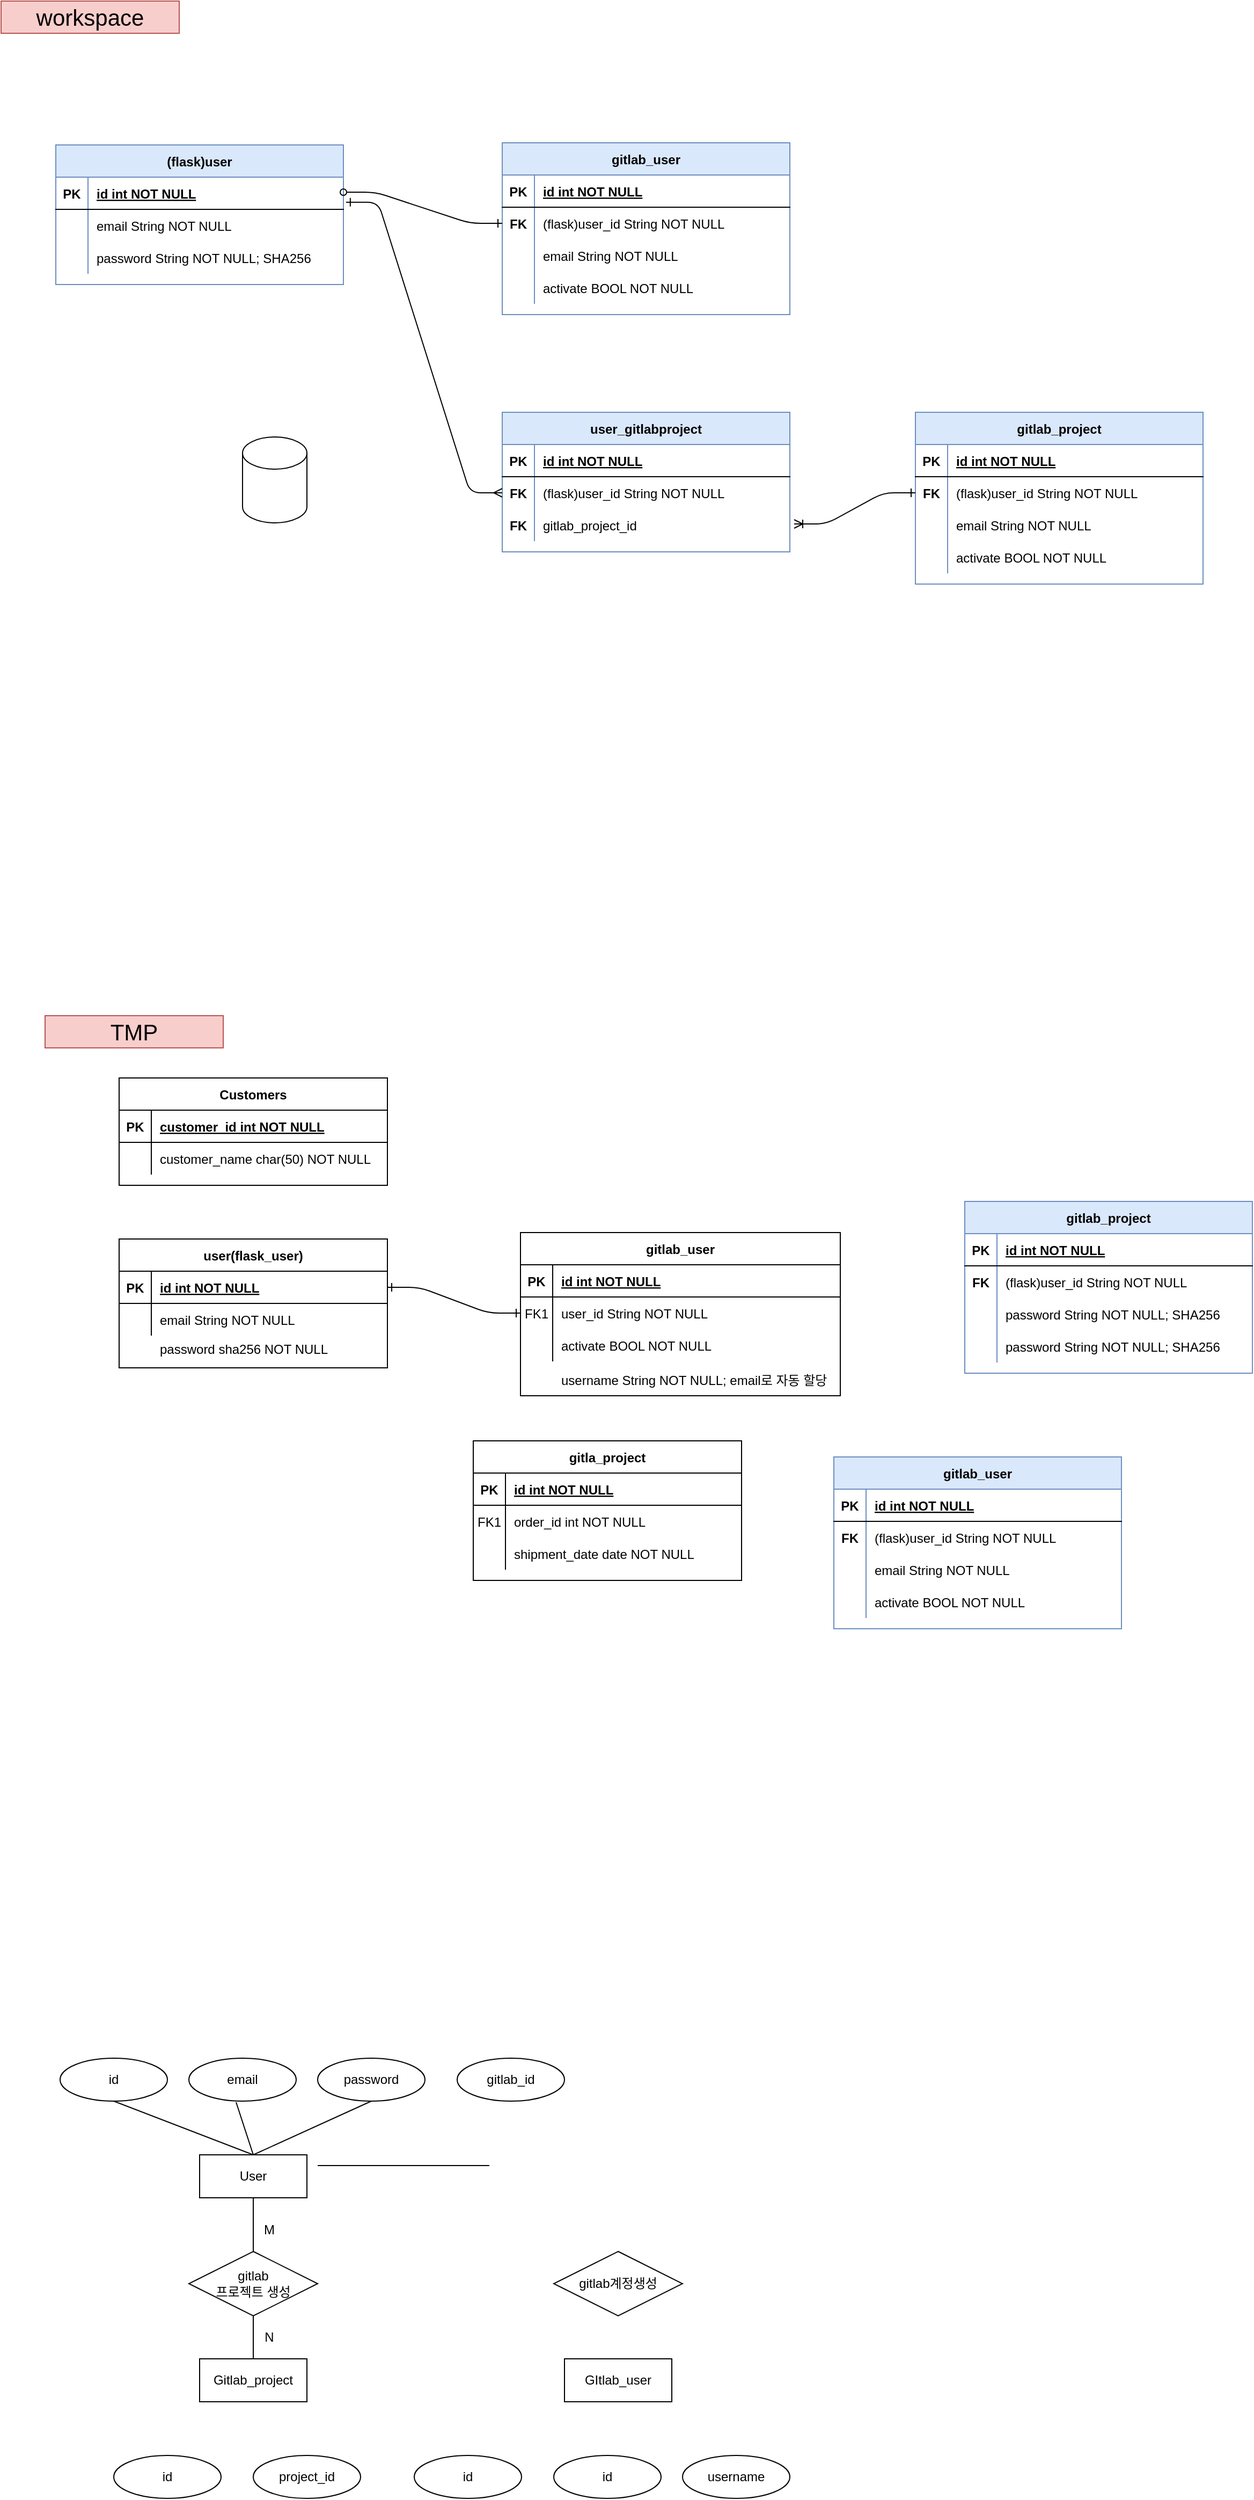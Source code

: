<mxfile version="14.6.13" type="device"><diagram id="R2lEEEUBdFMjLlhIrx00" name="Page-1"><mxGraphModel dx="1422" dy="1862" grid="0" gridSize="10" guides="1" tooltips="1" connect="1" arrows="1" fold="1" page="1" pageScale="1" pageWidth="850" pageHeight="1100" math="0" shadow="0" extFonts="Permanent Marker^https://fonts.googleapis.com/css?family=Permanent+Marker"><root><mxCell id="0"/><mxCell id="1" parent="0"/><mxCell id="C-vyLk0tnHw3VtMMgP7b-1" value="" style="edgeStyle=entityRelationEdgeStyle;endArrow=ERone;startArrow=ERone;endFill=0;startFill=0;" parent="1" source="C-vyLk0tnHw3VtMMgP7b-24" target="C-vyLk0tnHw3VtMMgP7b-6" edge="1"><mxGeometry width="100" height="100" relative="1" as="geometry"><mxPoint x="366" y="829" as="sourcePoint"/><mxPoint x="466" y="729" as="targetPoint"/></mxGeometry></mxCell><mxCell id="C-vyLk0tnHw3VtMMgP7b-2" value="gitlab_user" style="shape=table;startSize=30;container=1;collapsible=1;childLayout=tableLayout;fixedRows=1;rowLines=0;fontStyle=1;align=center;resizeLast=1;" parent="1" vertex="1"><mxGeometry x="520" y="223" width="298" height="152" as="geometry"/></mxCell><mxCell id="C-vyLk0tnHw3VtMMgP7b-3" value="" style="shape=partialRectangle;collapsible=0;dropTarget=0;pointerEvents=0;fillColor=none;points=[[0,0.5],[1,0.5]];portConstraint=eastwest;top=0;left=0;right=0;bottom=1;" parent="C-vyLk0tnHw3VtMMgP7b-2" vertex="1"><mxGeometry y="30" width="298" height="30" as="geometry"/></mxCell><mxCell id="C-vyLk0tnHw3VtMMgP7b-4" value="PK" style="shape=partialRectangle;overflow=hidden;connectable=0;fillColor=none;top=0;left=0;bottom=0;right=0;fontStyle=1;" parent="C-vyLk0tnHw3VtMMgP7b-3" vertex="1"><mxGeometry width="30" height="30" as="geometry"/></mxCell><mxCell id="C-vyLk0tnHw3VtMMgP7b-5" value="id int NOT NULL " style="shape=partialRectangle;overflow=hidden;connectable=0;fillColor=none;top=0;left=0;bottom=0;right=0;align=left;spacingLeft=6;fontStyle=5;" parent="C-vyLk0tnHw3VtMMgP7b-3" vertex="1"><mxGeometry x="30" width="268" height="30" as="geometry"/></mxCell><mxCell id="C-vyLk0tnHw3VtMMgP7b-6" value="" style="shape=partialRectangle;collapsible=0;dropTarget=0;pointerEvents=0;fillColor=none;points=[[0,0.5],[1,0.5]];portConstraint=eastwest;top=0;left=0;right=0;bottom=0;" parent="C-vyLk0tnHw3VtMMgP7b-2" vertex="1"><mxGeometry y="60" width="298" height="30" as="geometry"/></mxCell><mxCell id="C-vyLk0tnHw3VtMMgP7b-7" value="FK1" style="shape=partialRectangle;overflow=hidden;connectable=0;fillColor=none;top=0;left=0;bottom=0;right=0;" parent="C-vyLk0tnHw3VtMMgP7b-6" vertex="1"><mxGeometry width="30" height="30" as="geometry"/></mxCell><mxCell id="C-vyLk0tnHw3VtMMgP7b-8" value="user_id String NOT NULL" style="shape=partialRectangle;overflow=hidden;connectable=0;fillColor=none;top=0;left=0;bottom=0;right=0;align=left;spacingLeft=6;" parent="C-vyLk0tnHw3VtMMgP7b-6" vertex="1"><mxGeometry x="30" width="268" height="30" as="geometry"/></mxCell><mxCell id="C-vyLk0tnHw3VtMMgP7b-9" value="" style="shape=partialRectangle;collapsible=0;dropTarget=0;pointerEvents=0;fillColor=none;points=[[0,0.5],[1,0.5]];portConstraint=eastwest;top=0;left=0;right=0;bottom=0;" parent="C-vyLk0tnHw3VtMMgP7b-2" vertex="1"><mxGeometry y="90" width="298" height="30" as="geometry"/></mxCell><mxCell id="C-vyLk0tnHw3VtMMgP7b-10" value="" style="shape=partialRectangle;overflow=hidden;connectable=0;fillColor=none;top=0;left=0;bottom=0;right=0;" parent="C-vyLk0tnHw3VtMMgP7b-9" vertex="1"><mxGeometry width="30" height="30" as="geometry"/></mxCell><mxCell id="C-vyLk0tnHw3VtMMgP7b-11" value="activate BOOL NOT NULL" style="shape=partialRectangle;overflow=hidden;connectable=0;fillColor=none;top=0;left=0;bottom=0;right=0;align=left;spacingLeft=6;" parent="C-vyLk0tnHw3VtMMgP7b-9" vertex="1"><mxGeometry x="30" width="268" height="30" as="geometry"/></mxCell><mxCell id="C-vyLk0tnHw3VtMMgP7b-13" value="gitla_project" style="shape=table;startSize=30;container=1;collapsible=1;childLayout=tableLayout;fixedRows=1;rowLines=0;fontStyle=1;align=center;resizeLast=1;" parent="1" vertex="1"><mxGeometry x="476" y="417" width="250" height="130" as="geometry"/></mxCell><mxCell id="C-vyLk0tnHw3VtMMgP7b-14" value="" style="shape=partialRectangle;collapsible=0;dropTarget=0;pointerEvents=0;fillColor=none;points=[[0,0.5],[1,0.5]];portConstraint=eastwest;top=0;left=0;right=0;bottom=1;" parent="C-vyLk0tnHw3VtMMgP7b-13" vertex="1"><mxGeometry y="30" width="250" height="30" as="geometry"/></mxCell><mxCell id="C-vyLk0tnHw3VtMMgP7b-15" value="PK" style="shape=partialRectangle;overflow=hidden;connectable=0;fillColor=none;top=0;left=0;bottom=0;right=0;fontStyle=1;" parent="C-vyLk0tnHw3VtMMgP7b-14" vertex="1"><mxGeometry width="30" height="30" as="geometry"/></mxCell><mxCell id="C-vyLk0tnHw3VtMMgP7b-16" value="id int NOT NULL " style="shape=partialRectangle;overflow=hidden;connectable=0;fillColor=none;top=0;left=0;bottom=0;right=0;align=left;spacingLeft=6;fontStyle=5;" parent="C-vyLk0tnHw3VtMMgP7b-14" vertex="1"><mxGeometry x="30" width="220" height="30" as="geometry"/></mxCell><mxCell id="C-vyLk0tnHw3VtMMgP7b-17" value="" style="shape=partialRectangle;collapsible=0;dropTarget=0;pointerEvents=0;fillColor=none;points=[[0,0.5],[1,0.5]];portConstraint=eastwest;top=0;left=0;right=0;bottom=0;" parent="C-vyLk0tnHw3VtMMgP7b-13" vertex="1"><mxGeometry y="60" width="250" height="30" as="geometry"/></mxCell><mxCell id="C-vyLk0tnHw3VtMMgP7b-18" value="FK1" style="shape=partialRectangle;overflow=hidden;connectable=0;fillColor=none;top=0;left=0;bottom=0;right=0;" parent="C-vyLk0tnHw3VtMMgP7b-17" vertex="1"><mxGeometry width="30" height="30" as="geometry"/></mxCell><mxCell id="C-vyLk0tnHw3VtMMgP7b-19" value="order_id int NOT NULL" style="shape=partialRectangle;overflow=hidden;connectable=0;fillColor=none;top=0;left=0;bottom=0;right=0;align=left;spacingLeft=6;" parent="C-vyLk0tnHw3VtMMgP7b-17" vertex="1"><mxGeometry x="30" width="220" height="30" as="geometry"/></mxCell><mxCell id="C-vyLk0tnHw3VtMMgP7b-20" value="" style="shape=partialRectangle;collapsible=0;dropTarget=0;pointerEvents=0;fillColor=none;points=[[0,0.5],[1,0.5]];portConstraint=eastwest;top=0;left=0;right=0;bottom=0;" parent="C-vyLk0tnHw3VtMMgP7b-13" vertex="1"><mxGeometry y="90" width="250" height="30" as="geometry"/></mxCell><mxCell id="C-vyLk0tnHw3VtMMgP7b-21" value="" style="shape=partialRectangle;overflow=hidden;connectable=0;fillColor=none;top=0;left=0;bottom=0;right=0;" parent="C-vyLk0tnHw3VtMMgP7b-20" vertex="1"><mxGeometry width="30" height="30" as="geometry"/></mxCell><mxCell id="C-vyLk0tnHw3VtMMgP7b-22" value="shipment_date date NOT NULL" style="shape=partialRectangle;overflow=hidden;connectable=0;fillColor=none;top=0;left=0;bottom=0;right=0;align=left;spacingLeft=6;" parent="C-vyLk0tnHw3VtMMgP7b-20" vertex="1"><mxGeometry x="30" width="220" height="30" as="geometry"/></mxCell><object label="user(flask_user)" id="C-vyLk0tnHw3VtMMgP7b-23"><mxCell style="shape=table;startSize=30;container=1;collapsible=1;childLayout=tableLayout;fixedRows=1;rowLines=0;fontStyle=1;align=center;resizeLast=1;" parent="1" vertex="1"><mxGeometry x="146" y="229" width="250" height="120" as="geometry"/></mxCell></object><mxCell id="C-vyLk0tnHw3VtMMgP7b-24" value="" style="shape=partialRectangle;collapsible=0;dropTarget=0;pointerEvents=0;fillColor=none;points=[[0,0.5],[1,0.5]];portConstraint=eastwest;top=0;left=0;right=0;bottom=1;" parent="C-vyLk0tnHw3VtMMgP7b-23" vertex="1"><mxGeometry y="30" width="250" height="30" as="geometry"/></mxCell><mxCell id="C-vyLk0tnHw3VtMMgP7b-25" value="PK" style="shape=partialRectangle;overflow=hidden;connectable=0;fillColor=none;top=0;left=0;bottom=0;right=0;fontStyle=1;" parent="C-vyLk0tnHw3VtMMgP7b-24" vertex="1"><mxGeometry width="30" height="30" as="geometry"/></mxCell><mxCell id="C-vyLk0tnHw3VtMMgP7b-26" value="id int NOT NULL " style="shape=partialRectangle;overflow=hidden;connectable=0;fillColor=none;top=0;left=0;bottom=0;right=0;align=left;spacingLeft=6;fontStyle=5;" parent="C-vyLk0tnHw3VtMMgP7b-24" vertex="1"><mxGeometry x="30" width="220" height="30" as="geometry"/></mxCell><mxCell id="C-vyLk0tnHw3VtMMgP7b-27" value="" style="shape=partialRectangle;collapsible=0;dropTarget=0;pointerEvents=0;fillColor=none;points=[[0,0.5],[1,0.5]];portConstraint=eastwest;top=0;left=0;right=0;bottom=0;" parent="C-vyLk0tnHw3VtMMgP7b-23" vertex="1"><mxGeometry y="60" width="250" height="30" as="geometry"/></mxCell><mxCell id="C-vyLk0tnHw3VtMMgP7b-28" value="" style="shape=partialRectangle;overflow=hidden;connectable=0;fillColor=none;top=0;left=0;bottom=0;right=0;" parent="C-vyLk0tnHw3VtMMgP7b-27" vertex="1"><mxGeometry width="30" height="30" as="geometry"/></mxCell><object label="email String NOT NULL" sss="" df="" id="C-vyLk0tnHw3VtMMgP7b-29"><mxCell style="shape=partialRectangle;overflow=hidden;connectable=0;fillColor=none;top=0;left=0;bottom=0;right=0;align=left;spacingLeft=6;" parent="C-vyLk0tnHw3VtMMgP7b-27" vertex="1"><mxGeometry x="30" width="220" height="30" as="geometry"/></mxCell></object><mxCell id="BXOXtypo6g_zKJY4N_6_-1" value="gitlab&lt;br&gt;프로젝트 생성" style="shape=rhombus;perimeter=rhombusPerimeter;whiteSpace=wrap;html=1;align=center;" parent="1" vertex="1"><mxGeometry x="211" y="1172" width="120" height="60" as="geometry"/></mxCell><mxCell id="BXOXtypo6g_zKJY4N_6_-2" value="User" style="whiteSpace=wrap;html=1;align=center;" parent="1" vertex="1"><mxGeometry x="221" y="1082" width="100" height="40" as="geometry"/></mxCell><mxCell id="BXOXtypo6g_zKJY4N_6_-3" value="id" style="ellipse;whiteSpace=wrap;html=1;align=center;" parent="1" vertex="1"><mxGeometry x="91" y="992" width="100" height="40" as="geometry"/></mxCell><mxCell id="BXOXtypo6g_zKJY4N_6_-4" value="email" style="ellipse;whiteSpace=wrap;html=1;align=center;" parent="1" vertex="1"><mxGeometry x="211" y="992" width="100" height="40" as="geometry"/></mxCell><mxCell id="BXOXtypo6g_zKJY4N_6_-5" value="password" style="ellipse;whiteSpace=wrap;html=1;align=center;" parent="1" vertex="1"><mxGeometry x="331" y="992" width="100" height="40" as="geometry"/></mxCell><mxCell id="BXOXtypo6g_zKJY4N_6_-9" value="" style="endArrow=none;html=1;rounded=0;entryX=0.5;entryY=0;entryDx=0;entryDy=0;exitX=0.5;exitY=1;exitDx=0;exitDy=0;" parent="1" source="BXOXtypo6g_zKJY4N_6_-3" target="BXOXtypo6g_zKJY4N_6_-2" edge="1"><mxGeometry relative="1" as="geometry"><mxPoint x="71" y="1062" as="sourcePoint"/><mxPoint x="231" y="1062" as="targetPoint"/></mxGeometry></mxCell><mxCell id="BXOXtypo6g_zKJY4N_6_-10" value="" style="endArrow=none;html=1;rounded=0;exitX=0.44;exitY=1.025;exitDx=0;exitDy=0;exitPerimeter=0;entryX=0.5;entryY=0;entryDx=0;entryDy=0;" parent="1" source="BXOXtypo6g_zKJY4N_6_-4" target="BXOXtypo6g_zKJY4N_6_-2" edge="1"><mxGeometry relative="1" as="geometry"><mxPoint x="21" y="1162" as="sourcePoint"/><mxPoint x="181" y="1162" as="targetPoint"/></mxGeometry></mxCell><mxCell id="BXOXtypo6g_zKJY4N_6_-11" value="" style="endArrow=none;html=1;rounded=0;exitX=0.5;exitY=1;exitDx=0;exitDy=0;entryX=0.5;entryY=0;entryDx=0;entryDy=0;" parent="1" source="BXOXtypo6g_zKJY4N_6_-5" target="BXOXtypo6g_zKJY4N_6_-2" edge="1"><mxGeometry relative="1" as="geometry"><mxPoint x="371" y="1082" as="sourcePoint"/><mxPoint x="531" y="1082" as="targetPoint"/></mxGeometry></mxCell><mxCell id="BXOXtypo6g_zKJY4N_6_-12" value="Gitlab_project" style="whiteSpace=wrap;html=1;align=center;" parent="1" vertex="1"><mxGeometry x="221" y="1272" width="100" height="40" as="geometry"/></mxCell><mxCell id="BXOXtypo6g_zKJY4N_6_-13" value="gitlab계정생성" style="shape=rhombus;perimeter=rhombusPerimeter;whiteSpace=wrap;html=1;align=center;" parent="1" vertex="1"><mxGeometry x="551" y="1172" width="120" height="60" as="geometry"/></mxCell><mxCell id="BXOXtypo6g_zKJY4N_6_-14" value="id" style="ellipse;whiteSpace=wrap;html=1;align=center;" parent="1" vertex="1"><mxGeometry x="141" y="1362" width="100" height="40" as="geometry"/></mxCell><mxCell id="BXOXtypo6g_zKJY4N_6_-15" value="project_id" style="ellipse;whiteSpace=wrap;html=1;align=center;" parent="1" vertex="1"><mxGeometry x="271" y="1362" width="100" height="40" as="geometry"/></mxCell><mxCell id="BXOXtypo6g_zKJY4N_6_-17" value="" style="endArrow=none;html=1;rounded=0;exitX=0.5;exitY=1;exitDx=0;exitDy=0;entryX=0.5;entryY=0;entryDx=0;entryDy=0;" parent="1" source="BXOXtypo6g_zKJY4N_6_-2" target="BXOXtypo6g_zKJY4N_6_-1" edge="1"><mxGeometry relative="1" as="geometry"><mxPoint x="1" y="1242" as="sourcePoint"/><mxPoint x="161" y="1242" as="targetPoint"/></mxGeometry></mxCell><mxCell id="BXOXtypo6g_zKJY4N_6_-18" value="" style="endArrow=none;html=1;rounded=0;exitX=0.5;exitY=1;exitDx=0;exitDy=0;entryX=0.5;entryY=0;entryDx=0;entryDy=0;" parent="1" source="BXOXtypo6g_zKJY4N_6_-1" target="BXOXtypo6g_zKJY4N_6_-12" edge="1"><mxGeometry relative="1" as="geometry"><mxPoint x="-9" y="1282" as="sourcePoint"/><mxPoint x="151" y="1282" as="targetPoint"/></mxGeometry></mxCell><mxCell id="BXOXtypo6g_zKJY4N_6_-19" value="M" style="text;html=1;strokeColor=none;fillColor=none;align=center;verticalAlign=middle;whiteSpace=wrap;rounded=0;" parent="1" vertex="1"><mxGeometry x="266" y="1142" width="40" height="20" as="geometry"/></mxCell><mxCell id="BXOXtypo6g_zKJY4N_6_-21" value="N" style="text;html=1;strokeColor=none;fillColor=none;align=center;verticalAlign=middle;whiteSpace=wrap;rounded=0;" parent="1" vertex="1"><mxGeometry x="266" y="1242" width="40" height="20" as="geometry"/></mxCell><mxCell id="BXOXtypo6g_zKJY4N_6_-22" value="gitlab_id" style="ellipse;whiteSpace=wrap;html=1;align=center;" parent="1" vertex="1"><mxGeometry x="461" y="992" width="100" height="40" as="geometry"/></mxCell><mxCell id="BXOXtypo6g_zKJY4N_6_-23" value="GItlab_user" style="whiteSpace=wrap;html=1;align=center;" parent="1" vertex="1"><mxGeometry x="561" y="1272" width="100" height="40" as="geometry"/></mxCell><mxCell id="BXOXtypo6g_zKJY4N_6_-24" value="id" style="ellipse;whiteSpace=wrap;html=1;align=center;" parent="1" vertex="1"><mxGeometry x="421" y="1362" width="100" height="40" as="geometry"/></mxCell><mxCell id="BXOXtypo6g_zKJY4N_6_-25" value="id" style="ellipse;whiteSpace=wrap;html=1;align=center;" parent="1" vertex="1"><mxGeometry x="551" y="1362" width="100" height="40" as="geometry"/></mxCell><mxCell id="BXOXtypo6g_zKJY4N_6_-26" value="username" style="ellipse;whiteSpace=wrap;html=1;align=center;" parent="1" vertex="1"><mxGeometry x="671" y="1362" width="100" height="40" as="geometry"/></mxCell><mxCell id="xePOYDw-ApHGvrt-FQwB-1" value="" style="endArrow=none;html=1;rounded=0;" edge="1" parent="1"><mxGeometry relative="1" as="geometry"><mxPoint x="331" y="1092" as="sourcePoint"/><mxPoint x="491" y="1092" as="targetPoint"/></mxGeometry></mxCell><mxCell id="xePOYDw-ApHGvrt-FQwB-2" value="Customers" style="shape=table;startSize=30;container=1;collapsible=1;childLayout=tableLayout;fixedRows=1;rowLines=0;fontStyle=1;align=center;resizeLast=1;" vertex="1" parent="1"><mxGeometry x="146" y="79" width="250" height="100" as="geometry"/></mxCell><mxCell id="xePOYDw-ApHGvrt-FQwB-3" value="" style="shape=partialRectangle;collapsible=0;dropTarget=0;pointerEvents=0;fillColor=none;points=[[0,0.5],[1,0.5]];portConstraint=eastwest;top=0;left=0;right=0;bottom=1;" vertex="1" parent="xePOYDw-ApHGvrt-FQwB-2"><mxGeometry y="30" width="250" height="30" as="geometry"/></mxCell><mxCell id="xePOYDw-ApHGvrt-FQwB-4" value="PK" style="shape=partialRectangle;overflow=hidden;connectable=0;fillColor=none;top=0;left=0;bottom=0;right=0;fontStyle=1;" vertex="1" parent="xePOYDw-ApHGvrt-FQwB-3"><mxGeometry width="30" height="30" as="geometry"/></mxCell><mxCell id="xePOYDw-ApHGvrt-FQwB-5" value="customer_id int NOT NULL " style="shape=partialRectangle;overflow=hidden;connectable=0;fillColor=none;top=0;left=0;bottom=0;right=0;align=left;spacingLeft=6;fontStyle=5;" vertex="1" parent="xePOYDw-ApHGvrt-FQwB-3"><mxGeometry x="30" width="220" height="30" as="geometry"/></mxCell><mxCell id="xePOYDw-ApHGvrt-FQwB-6" value="" style="shape=partialRectangle;collapsible=0;dropTarget=0;pointerEvents=0;fillColor=none;points=[[0,0.5],[1,0.5]];portConstraint=eastwest;top=0;left=0;right=0;bottom=0;" vertex="1" parent="xePOYDw-ApHGvrt-FQwB-2"><mxGeometry y="60" width="250" height="30" as="geometry"/></mxCell><mxCell id="xePOYDw-ApHGvrt-FQwB-7" value="" style="shape=partialRectangle;overflow=hidden;connectable=0;fillColor=none;top=0;left=0;bottom=0;right=0;" vertex="1" parent="xePOYDw-ApHGvrt-FQwB-6"><mxGeometry width="30" height="30" as="geometry"/></mxCell><mxCell id="xePOYDw-ApHGvrt-FQwB-8" value="customer_name char(50) NOT NULL" style="shape=partialRectangle;overflow=hidden;connectable=0;fillColor=none;top=0;left=0;bottom=0;right=0;align=left;spacingLeft=6;" vertex="1" parent="xePOYDw-ApHGvrt-FQwB-6"><mxGeometry x="30" width="220" height="30" as="geometry"/></mxCell><object label="password sha256 NOT NULL" sss="" df="" id="xePOYDw-ApHGvrt-FQwB-42"><mxCell style="shape=partialRectangle;overflow=hidden;connectable=0;fillColor=none;top=0;left=0;bottom=0;right=0;align=left;spacingLeft=6;" vertex="1" parent="1"><mxGeometry x="176" y="316" width="220" height="30" as="geometry"/></mxCell></object><mxCell id="xePOYDw-ApHGvrt-FQwB-43" value="username String NOT NULL; email로 자동 할당" style="shape=partialRectangle;overflow=hidden;connectable=0;fillColor=none;top=0;left=0;bottom=0;right=0;align=left;spacingLeft=6;" vertex="1" parent="1"><mxGeometry x="550" y="345" width="268" height="30" as="geometry"/></mxCell><mxCell id="xePOYDw-ApHGvrt-FQwB-74" value="gitlab_user" style="shape=table;startSize=30;container=1;collapsible=1;childLayout=tableLayout;fixedRows=1;rowLines=0;fontStyle=1;align=center;resizeLast=1;fillColor=#dae8fc;strokeColor=#6c8ebf;" vertex="1" parent="1"><mxGeometry x="812" y="432" width="268" height="160" as="geometry"/></mxCell><mxCell id="xePOYDw-ApHGvrt-FQwB-75" value="" style="shape=partialRectangle;collapsible=0;dropTarget=0;pointerEvents=0;fillColor=none;top=0;left=0;bottom=1;right=0;points=[[0,0.5],[1,0.5]];portConstraint=eastwest;" vertex="1" parent="xePOYDw-ApHGvrt-FQwB-74"><mxGeometry y="30" width="268" height="30" as="geometry"/></mxCell><mxCell id="xePOYDw-ApHGvrt-FQwB-76" value="PK" style="shape=partialRectangle;connectable=0;fillColor=none;top=0;left=0;bottom=0;right=0;fontStyle=1;overflow=hidden;" vertex="1" parent="xePOYDw-ApHGvrt-FQwB-75"><mxGeometry width="30" height="30" as="geometry"/></mxCell><mxCell id="xePOYDw-ApHGvrt-FQwB-77" value="id int NOT NULL" style="shape=partialRectangle;connectable=0;fillColor=none;top=0;left=0;bottom=0;right=0;align=left;spacingLeft=6;fontStyle=5;overflow=hidden;" vertex="1" parent="xePOYDw-ApHGvrt-FQwB-75"><mxGeometry x="30" width="238" height="30" as="geometry"/></mxCell><mxCell id="xePOYDw-ApHGvrt-FQwB-78" value="" style="shape=partialRectangle;collapsible=0;dropTarget=0;pointerEvents=0;fillColor=none;top=0;left=0;bottom=0;right=0;points=[[0,0.5],[1,0.5]];portConstraint=eastwest;" vertex="1" parent="xePOYDw-ApHGvrt-FQwB-74"><mxGeometry y="60" width="268" height="30" as="geometry"/></mxCell><mxCell id="xePOYDw-ApHGvrt-FQwB-79" value="FK" style="shape=partialRectangle;connectable=0;fillColor=none;top=0;left=0;bottom=0;right=0;editable=1;overflow=hidden;fontStyle=1" vertex="1" parent="xePOYDw-ApHGvrt-FQwB-78"><mxGeometry width="30" height="30" as="geometry"/></mxCell><mxCell id="xePOYDw-ApHGvrt-FQwB-80" value="(flask)user_id String NOT NULL" style="shape=partialRectangle;connectable=0;fillColor=none;top=0;left=0;bottom=0;right=0;align=left;spacingLeft=6;overflow=hidden;" vertex="1" parent="xePOYDw-ApHGvrt-FQwB-78"><mxGeometry x="30" width="238" height="30" as="geometry"/></mxCell><mxCell id="xePOYDw-ApHGvrt-FQwB-81" value="" style="shape=partialRectangle;collapsible=0;dropTarget=0;pointerEvents=0;fillColor=none;top=0;left=0;bottom=0;right=0;points=[[0,0.5],[1,0.5]];portConstraint=eastwest;" vertex="1" parent="xePOYDw-ApHGvrt-FQwB-74"><mxGeometry y="90" width="268" height="30" as="geometry"/></mxCell><mxCell id="xePOYDw-ApHGvrt-FQwB-82" value="" style="shape=partialRectangle;connectable=0;fillColor=none;top=0;left=0;bottom=0;right=0;editable=1;overflow=hidden;" vertex="1" parent="xePOYDw-ApHGvrt-FQwB-81"><mxGeometry width="30" height="30" as="geometry"/></mxCell><mxCell id="xePOYDw-ApHGvrt-FQwB-83" value="email String NOT NULL " style="shape=partialRectangle;connectable=0;fillColor=none;top=0;left=0;bottom=0;right=0;align=left;spacingLeft=6;overflow=hidden;" vertex="1" parent="xePOYDw-ApHGvrt-FQwB-81"><mxGeometry x="30" width="238" height="30" as="geometry"/></mxCell><mxCell id="xePOYDw-ApHGvrt-FQwB-84" value="" style="shape=partialRectangle;collapsible=0;dropTarget=0;pointerEvents=0;fillColor=none;top=0;left=0;bottom=0;right=0;points=[[0,0.5],[1,0.5]];portConstraint=eastwest;" vertex="1" parent="xePOYDw-ApHGvrt-FQwB-74"><mxGeometry y="120" width="268" height="30" as="geometry"/></mxCell><mxCell id="xePOYDw-ApHGvrt-FQwB-85" value="" style="shape=partialRectangle;connectable=0;fillColor=none;top=0;left=0;bottom=0;right=0;editable=1;overflow=hidden;" vertex="1" parent="xePOYDw-ApHGvrt-FQwB-84"><mxGeometry width="30" height="30" as="geometry"/></mxCell><mxCell id="xePOYDw-ApHGvrt-FQwB-86" value="activate BOOL NOT NULL" style="shape=partialRectangle;connectable=0;fillColor=none;top=0;left=0;bottom=0;right=0;align=left;spacingLeft=6;overflow=hidden;" vertex="1" parent="xePOYDw-ApHGvrt-FQwB-84"><mxGeometry x="30" width="238" height="30" as="geometry"/></mxCell><mxCell id="xePOYDw-ApHGvrt-FQwB-108" value="TMP" style="text;html=1;strokeColor=#b85450;fillColor=#f8cecc;align=center;verticalAlign=middle;whiteSpace=wrap;rounded=0;fontSize=21;" vertex="1" parent="1"><mxGeometry x="77" y="21" width="166" height="30" as="geometry"/></mxCell><mxCell id="xePOYDw-ApHGvrt-FQwB-110" value="(flask)user" style="shape=table;startSize=30;container=1;collapsible=1;childLayout=tableLayout;fixedRows=1;rowLines=0;fontStyle=1;align=center;resizeLast=1;fillColor=#dae8fc;strokeColor=#6c8ebf;" vertex="1" parent="1"><mxGeometry x="87" y="-790" width="268" height="130" as="geometry"/></mxCell><mxCell id="xePOYDw-ApHGvrt-FQwB-111" value="" style="shape=partialRectangle;collapsible=0;dropTarget=0;pointerEvents=0;fillColor=none;top=0;left=0;bottom=1;right=0;points=[[0,0.5],[1,0.5]];portConstraint=eastwest;" vertex="1" parent="xePOYDw-ApHGvrt-FQwB-110"><mxGeometry y="30" width="268" height="30" as="geometry"/></mxCell><mxCell id="xePOYDw-ApHGvrt-FQwB-112" value="PK" style="shape=partialRectangle;connectable=0;fillColor=none;top=0;left=0;bottom=0;right=0;fontStyle=1;overflow=hidden;" vertex="1" parent="xePOYDw-ApHGvrt-FQwB-111"><mxGeometry width="30" height="30" as="geometry"/></mxCell><mxCell id="xePOYDw-ApHGvrt-FQwB-113" value="id int NOT NULL" style="shape=partialRectangle;connectable=0;fillColor=none;top=0;left=0;bottom=0;right=0;align=left;spacingLeft=6;fontStyle=5;overflow=hidden;" vertex="1" parent="xePOYDw-ApHGvrt-FQwB-111"><mxGeometry x="30" width="238" height="30" as="geometry"/></mxCell><mxCell id="xePOYDw-ApHGvrt-FQwB-114" value="" style="shape=partialRectangle;collapsible=0;dropTarget=0;pointerEvents=0;fillColor=none;top=0;left=0;bottom=0;right=0;points=[[0,0.5],[1,0.5]];portConstraint=eastwest;" vertex="1" parent="xePOYDw-ApHGvrt-FQwB-110"><mxGeometry y="60" width="268" height="30" as="geometry"/></mxCell><mxCell id="xePOYDw-ApHGvrt-FQwB-115" value="" style="shape=partialRectangle;connectable=0;fillColor=none;top=0;left=0;bottom=0;right=0;editable=1;overflow=hidden;" vertex="1" parent="xePOYDw-ApHGvrt-FQwB-114"><mxGeometry width="30" height="30" as="geometry"/></mxCell><mxCell id="xePOYDw-ApHGvrt-FQwB-116" value="email String NOT NULL" style="shape=partialRectangle;connectable=0;fillColor=none;top=0;left=0;bottom=0;right=0;align=left;spacingLeft=6;overflow=hidden;" vertex="1" parent="xePOYDw-ApHGvrt-FQwB-114"><mxGeometry x="30" width="238" height="30" as="geometry"/></mxCell><mxCell id="xePOYDw-ApHGvrt-FQwB-117" value="" style="shape=partialRectangle;collapsible=0;dropTarget=0;pointerEvents=0;fillColor=none;top=0;left=0;bottom=0;right=0;points=[[0,0.5],[1,0.5]];portConstraint=eastwest;" vertex="1" parent="xePOYDw-ApHGvrt-FQwB-110"><mxGeometry y="90" width="268" height="30" as="geometry"/></mxCell><mxCell id="xePOYDw-ApHGvrt-FQwB-118" value="" style="shape=partialRectangle;connectable=0;fillColor=none;top=0;left=0;bottom=0;right=0;editable=1;overflow=hidden;" vertex="1" parent="xePOYDw-ApHGvrt-FQwB-117"><mxGeometry width="30" height="30" as="geometry"/></mxCell><mxCell id="xePOYDw-ApHGvrt-FQwB-119" value="password String NOT NULL; SHA256" style="shape=partialRectangle;connectable=0;fillColor=none;top=0;left=0;bottom=0;right=0;align=left;spacingLeft=6;overflow=hidden;" vertex="1" parent="xePOYDw-ApHGvrt-FQwB-117"><mxGeometry x="30" width="238" height="30" as="geometry"/></mxCell><mxCell id="xePOYDw-ApHGvrt-FQwB-120" value="gitlab_project" style="shape=table;startSize=30;container=1;collapsible=1;childLayout=tableLayout;fixedRows=1;rowLines=0;fontStyle=1;align=center;resizeLast=1;fillColor=#dae8fc;strokeColor=#6c8ebf;" vertex="1" parent="1"><mxGeometry x="934" y="194" width="268" height="160" as="geometry"/></mxCell><mxCell id="xePOYDw-ApHGvrt-FQwB-121" value="" style="shape=partialRectangle;collapsible=0;dropTarget=0;pointerEvents=0;fillColor=none;top=0;left=0;bottom=1;right=0;points=[[0,0.5],[1,0.5]];portConstraint=eastwest;" vertex="1" parent="xePOYDw-ApHGvrt-FQwB-120"><mxGeometry y="30" width="268" height="30" as="geometry"/></mxCell><mxCell id="xePOYDw-ApHGvrt-FQwB-122" value="PK" style="shape=partialRectangle;connectable=0;fillColor=none;top=0;left=0;bottom=0;right=0;fontStyle=1;overflow=hidden;" vertex="1" parent="xePOYDw-ApHGvrt-FQwB-121"><mxGeometry width="30" height="30" as="geometry"/></mxCell><mxCell id="xePOYDw-ApHGvrt-FQwB-123" value="id int NOT NULL" style="shape=partialRectangle;connectable=0;fillColor=none;top=0;left=0;bottom=0;right=0;align=left;spacingLeft=6;fontStyle=5;overflow=hidden;" vertex="1" parent="xePOYDw-ApHGvrt-FQwB-121"><mxGeometry x="30" width="238" height="30" as="geometry"/></mxCell><mxCell id="xePOYDw-ApHGvrt-FQwB-124" value="" style="shape=partialRectangle;collapsible=0;dropTarget=0;pointerEvents=0;fillColor=none;top=0;left=0;bottom=0;right=0;points=[[0,0.5],[1,0.5]];portConstraint=eastwest;" vertex="1" parent="xePOYDw-ApHGvrt-FQwB-120"><mxGeometry y="60" width="268" height="30" as="geometry"/></mxCell><mxCell id="xePOYDw-ApHGvrt-FQwB-125" value="FK" style="shape=partialRectangle;connectable=0;fillColor=none;top=0;left=0;bottom=0;right=0;editable=1;overflow=hidden;fontStyle=1" vertex="1" parent="xePOYDw-ApHGvrt-FQwB-124"><mxGeometry width="30" height="30" as="geometry"/></mxCell><mxCell id="xePOYDw-ApHGvrt-FQwB-126" value="(flask)user_id String NOT NULL" style="shape=partialRectangle;connectable=0;fillColor=none;top=0;left=0;bottom=0;right=0;align=left;spacingLeft=6;overflow=hidden;" vertex="1" parent="xePOYDw-ApHGvrt-FQwB-124"><mxGeometry x="30" width="238" height="30" as="geometry"/></mxCell><mxCell id="xePOYDw-ApHGvrt-FQwB-127" value="" style="shape=partialRectangle;collapsible=0;dropTarget=0;pointerEvents=0;fillColor=none;top=0;left=0;bottom=0;right=0;points=[[0,0.5],[1,0.5]];portConstraint=eastwest;" vertex="1" parent="xePOYDw-ApHGvrt-FQwB-120"><mxGeometry y="90" width="268" height="30" as="geometry"/></mxCell><mxCell id="xePOYDw-ApHGvrt-FQwB-128" value="" style="shape=partialRectangle;connectable=0;fillColor=none;top=0;left=0;bottom=0;right=0;editable=1;overflow=hidden;" vertex="1" parent="xePOYDw-ApHGvrt-FQwB-127"><mxGeometry width="30" height="30" as="geometry"/></mxCell><mxCell id="xePOYDw-ApHGvrt-FQwB-129" value="password String NOT NULL; SHA256" style="shape=partialRectangle;connectable=0;fillColor=none;top=0;left=0;bottom=0;right=0;align=left;spacingLeft=6;overflow=hidden;" vertex="1" parent="xePOYDw-ApHGvrt-FQwB-127"><mxGeometry x="30" width="238" height="30" as="geometry"/></mxCell><mxCell id="xePOYDw-ApHGvrt-FQwB-130" value="" style="shape=partialRectangle;collapsible=0;dropTarget=0;pointerEvents=0;fillColor=none;top=0;left=0;bottom=0;right=0;points=[[0,0.5],[1,0.5]];portConstraint=eastwest;" vertex="1" parent="xePOYDw-ApHGvrt-FQwB-120"><mxGeometry y="120" width="268" height="30" as="geometry"/></mxCell><mxCell id="xePOYDw-ApHGvrt-FQwB-131" value="" style="shape=partialRectangle;connectable=0;fillColor=none;top=0;left=0;bottom=0;right=0;editable=1;overflow=hidden;" vertex="1" parent="xePOYDw-ApHGvrt-FQwB-130"><mxGeometry width="30" height="30" as="geometry"/></mxCell><mxCell id="xePOYDw-ApHGvrt-FQwB-132" value="password String NOT NULL; SHA256" style="shape=partialRectangle;connectable=0;fillColor=none;top=0;left=0;bottom=0;right=0;align=left;spacingLeft=6;overflow=hidden;" vertex="1" parent="xePOYDw-ApHGvrt-FQwB-130"><mxGeometry x="30" width="238" height="30" as="geometry"/></mxCell><mxCell id="xePOYDw-ApHGvrt-FQwB-135" value="workspace" style="text;html=1;strokeColor=#b85450;fillColor=#f8cecc;align=center;verticalAlign=middle;whiteSpace=wrap;rounded=0;fontSize=21;" vertex="1" parent="1"><mxGeometry x="36" y="-924" width="166" height="30" as="geometry"/></mxCell><mxCell id="xePOYDw-ApHGvrt-FQwB-136" value="gitlab_user" style="shape=table;startSize=30;container=1;collapsible=1;childLayout=tableLayout;fixedRows=1;rowLines=0;fontStyle=1;align=center;resizeLast=1;fillColor=#dae8fc;strokeColor=#6c8ebf;" vertex="1" parent="1"><mxGeometry x="503" y="-792" width="268" height="160" as="geometry"/></mxCell><mxCell id="xePOYDw-ApHGvrt-FQwB-137" value="" style="shape=partialRectangle;collapsible=0;dropTarget=0;pointerEvents=0;fillColor=none;top=0;left=0;bottom=1;right=0;points=[[0,0.5],[1,0.5]];portConstraint=eastwest;" vertex="1" parent="xePOYDw-ApHGvrt-FQwB-136"><mxGeometry y="30" width="268" height="30" as="geometry"/></mxCell><mxCell id="xePOYDw-ApHGvrt-FQwB-138" value="PK" style="shape=partialRectangle;connectable=0;fillColor=none;top=0;left=0;bottom=0;right=0;fontStyle=1;overflow=hidden;" vertex="1" parent="xePOYDw-ApHGvrt-FQwB-137"><mxGeometry width="30" height="30" as="geometry"/></mxCell><mxCell id="xePOYDw-ApHGvrt-FQwB-139" value="id int NOT NULL" style="shape=partialRectangle;connectable=0;fillColor=none;top=0;left=0;bottom=0;right=0;align=left;spacingLeft=6;fontStyle=5;overflow=hidden;" vertex="1" parent="xePOYDw-ApHGvrt-FQwB-137"><mxGeometry x="30" width="238" height="30" as="geometry"/></mxCell><mxCell id="xePOYDw-ApHGvrt-FQwB-140" value="" style="shape=partialRectangle;collapsible=0;dropTarget=0;pointerEvents=0;fillColor=none;top=0;left=0;bottom=0;right=0;points=[[0,0.5],[1,0.5]];portConstraint=eastwest;" vertex="1" parent="xePOYDw-ApHGvrt-FQwB-136"><mxGeometry y="60" width="268" height="30" as="geometry"/></mxCell><mxCell id="xePOYDw-ApHGvrt-FQwB-141" value="FK" style="shape=partialRectangle;connectable=0;fillColor=none;top=0;left=0;bottom=0;right=0;editable=1;overflow=hidden;fontStyle=1" vertex="1" parent="xePOYDw-ApHGvrt-FQwB-140"><mxGeometry width="30" height="30" as="geometry"/></mxCell><mxCell id="xePOYDw-ApHGvrt-FQwB-142" value="(flask)user_id String NOT NULL" style="shape=partialRectangle;connectable=0;fillColor=none;top=0;left=0;bottom=0;right=0;align=left;spacingLeft=6;overflow=hidden;" vertex="1" parent="xePOYDw-ApHGvrt-FQwB-140"><mxGeometry x="30" width="238" height="30" as="geometry"/></mxCell><mxCell id="xePOYDw-ApHGvrt-FQwB-143" value="" style="shape=partialRectangle;collapsible=0;dropTarget=0;pointerEvents=0;fillColor=none;top=0;left=0;bottom=0;right=0;points=[[0,0.5],[1,0.5]];portConstraint=eastwest;" vertex="1" parent="xePOYDw-ApHGvrt-FQwB-136"><mxGeometry y="90" width="268" height="30" as="geometry"/></mxCell><mxCell id="xePOYDw-ApHGvrt-FQwB-144" value="" style="shape=partialRectangle;connectable=0;fillColor=none;top=0;left=0;bottom=0;right=0;editable=1;overflow=hidden;" vertex="1" parent="xePOYDw-ApHGvrt-FQwB-143"><mxGeometry width="30" height="30" as="geometry"/></mxCell><mxCell id="xePOYDw-ApHGvrt-FQwB-145" value="email String NOT NULL " style="shape=partialRectangle;connectable=0;fillColor=none;top=0;left=0;bottom=0;right=0;align=left;spacingLeft=6;overflow=hidden;" vertex="1" parent="xePOYDw-ApHGvrt-FQwB-143"><mxGeometry x="30" width="238" height="30" as="geometry"/></mxCell><mxCell id="xePOYDw-ApHGvrt-FQwB-146" value="" style="shape=partialRectangle;collapsible=0;dropTarget=0;pointerEvents=0;fillColor=none;top=0;left=0;bottom=0;right=0;points=[[0,0.5],[1,0.5]];portConstraint=eastwest;" vertex="1" parent="xePOYDw-ApHGvrt-FQwB-136"><mxGeometry y="120" width="268" height="30" as="geometry"/></mxCell><mxCell id="xePOYDw-ApHGvrt-FQwB-147" value="" style="shape=partialRectangle;connectable=0;fillColor=none;top=0;left=0;bottom=0;right=0;editable=1;overflow=hidden;" vertex="1" parent="xePOYDw-ApHGvrt-FQwB-146"><mxGeometry width="30" height="30" as="geometry"/></mxCell><mxCell id="xePOYDw-ApHGvrt-FQwB-148" value="activate BOOL NOT NULL" style="shape=partialRectangle;connectable=0;fillColor=none;top=0;left=0;bottom=0;right=0;align=left;spacingLeft=6;overflow=hidden;" vertex="1" parent="xePOYDw-ApHGvrt-FQwB-146"><mxGeometry x="30" width="238" height="30" as="geometry"/></mxCell><mxCell id="xePOYDw-ApHGvrt-FQwB-149" value="gitlab_project" style="shape=table;startSize=30;container=1;collapsible=1;childLayout=tableLayout;fixedRows=1;rowLines=0;fontStyle=1;align=center;resizeLast=1;fillColor=#dae8fc;strokeColor=#6c8ebf;" vertex="1" parent="1"><mxGeometry x="888" y="-541" width="268" height="160" as="geometry"/></mxCell><mxCell id="xePOYDw-ApHGvrt-FQwB-150" value="" style="shape=partialRectangle;collapsible=0;dropTarget=0;pointerEvents=0;fillColor=none;top=0;left=0;bottom=1;right=0;points=[[0,0.5],[1,0.5]];portConstraint=eastwest;" vertex="1" parent="xePOYDw-ApHGvrt-FQwB-149"><mxGeometry y="30" width="268" height="30" as="geometry"/></mxCell><mxCell id="xePOYDw-ApHGvrt-FQwB-151" value="PK" style="shape=partialRectangle;connectable=0;fillColor=none;top=0;left=0;bottom=0;right=0;fontStyle=1;overflow=hidden;" vertex="1" parent="xePOYDw-ApHGvrt-FQwB-150"><mxGeometry width="30" height="30" as="geometry"/></mxCell><mxCell id="xePOYDw-ApHGvrt-FQwB-152" value="id int NOT NULL" style="shape=partialRectangle;connectable=0;fillColor=none;top=0;left=0;bottom=0;right=0;align=left;spacingLeft=6;fontStyle=5;overflow=hidden;" vertex="1" parent="xePOYDw-ApHGvrt-FQwB-150"><mxGeometry x="30" width="238" height="30" as="geometry"/></mxCell><mxCell id="xePOYDw-ApHGvrt-FQwB-153" value="" style="shape=partialRectangle;collapsible=0;dropTarget=0;pointerEvents=0;fillColor=none;top=0;left=0;bottom=0;right=0;points=[[0,0.5],[1,0.5]];portConstraint=eastwest;" vertex="1" parent="xePOYDw-ApHGvrt-FQwB-149"><mxGeometry y="60" width="268" height="30" as="geometry"/></mxCell><mxCell id="xePOYDw-ApHGvrt-FQwB-154" value="FK" style="shape=partialRectangle;connectable=0;fillColor=none;top=0;left=0;bottom=0;right=0;editable=1;overflow=hidden;fontStyle=1" vertex="1" parent="xePOYDw-ApHGvrt-FQwB-153"><mxGeometry width="30" height="30" as="geometry"/></mxCell><mxCell id="xePOYDw-ApHGvrt-FQwB-155" value="(flask)user_id String NOT NULL" style="shape=partialRectangle;connectable=0;fillColor=none;top=0;left=0;bottom=0;right=0;align=left;spacingLeft=6;overflow=hidden;" vertex="1" parent="xePOYDw-ApHGvrt-FQwB-153"><mxGeometry x="30" width="238" height="30" as="geometry"/></mxCell><mxCell id="xePOYDw-ApHGvrt-FQwB-156" value="" style="shape=partialRectangle;collapsible=0;dropTarget=0;pointerEvents=0;fillColor=none;top=0;left=0;bottom=0;right=0;points=[[0,0.5],[1,0.5]];portConstraint=eastwest;" vertex="1" parent="xePOYDw-ApHGvrt-FQwB-149"><mxGeometry y="90" width="268" height="30" as="geometry"/></mxCell><mxCell id="xePOYDw-ApHGvrt-FQwB-157" value="" style="shape=partialRectangle;connectable=0;fillColor=none;top=0;left=0;bottom=0;right=0;editable=1;overflow=hidden;" vertex="1" parent="xePOYDw-ApHGvrt-FQwB-156"><mxGeometry width="30" height="30" as="geometry"/></mxCell><mxCell id="xePOYDw-ApHGvrt-FQwB-158" value="email String NOT NULL " style="shape=partialRectangle;connectable=0;fillColor=none;top=0;left=0;bottom=0;right=0;align=left;spacingLeft=6;overflow=hidden;" vertex="1" parent="xePOYDw-ApHGvrt-FQwB-156"><mxGeometry x="30" width="238" height="30" as="geometry"/></mxCell><mxCell id="xePOYDw-ApHGvrt-FQwB-159" value="" style="shape=partialRectangle;collapsible=0;dropTarget=0;pointerEvents=0;fillColor=none;top=0;left=0;bottom=0;right=0;points=[[0,0.5],[1,0.5]];portConstraint=eastwest;" vertex="1" parent="xePOYDw-ApHGvrt-FQwB-149"><mxGeometry y="120" width="268" height="30" as="geometry"/></mxCell><mxCell id="xePOYDw-ApHGvrt-FQwB-160" value="" style="shape=partialRectangle;connectable=0;fillColor=none;top=0;left=0;bottom=0;right=0;editable=1;overflow=hidden;" vertex="1" parent="xePOYDw-ApHGvrt-FQwB-159"><mxGeometry width="30" height="30" as="geometry"/></mxCell><mxCell id="xePOYDw-ApHGvrt-FQwB-161" value="activate BOOL NOT NULL" style="shape=partialRectangle;connectable=0;fillColor=none;top=0;left=0;bottom=0;right=0;align=left;spacingLeft=6;overflow=hidden;" vertex="1" parent="xePOYDw-ApHGvrt-FQwB-159"><mxGeometry x="30" width="238" height="30" as="geometry"/></mxCell><mxCell id="xePOYDw-ApHGvrt-FQwB-162" value="" style="edgeStyle=entityRelationEdgeStyle;endArrow=ERone;startArrow=oval;endFill=0;startFill=0;entryX=0;entryY=0.5;entryDx=0;entryDy=0;" edge="1" parent="1" target="xePOYDw-ApHGvrt-FQwB-140"><mxGeometry width="100" height="100" relative="1" as="geometry"><mxPoint x="355" y="-746" as="sourcePoint"/><mxPoint x="479" y="-722.0" as="targetPoint"/></mxGeometry></mxCell><mxCell id="xePOYDw-ApHGvrt-FQwB-166" value="user_gitlabproject" style="shape=table;startSize=30;container=1;collapsible=1;childLayout=tableLayout;fixedRows=1;rowLines=0;fontStyle=1;align=center;resizeLast=1;fillColor=#dae8fc;strokeColor=#6c8ebf;" vertex="1" parent="1"><mxGeometry x="503" y="-541" width="268" height="130" as="geometry"/></mxCell><mxCell id="xePOYDw-ApHGvrt-FQwB-167" value="" style="shape=partialRectangle;collapsible=0;dropTarget=0;pointerEvents=0;fillColor=none;top=0;left=0;bottom=1;right=0;points=[[0,0.5],[1,0.5]];portConstraint=eastwest;" vertex="1" parent="xePOYDw-ApHGvrt-FQwB-166"><mxGeometry y="30" width="268" height="30" as="geometry"/></mxCell><mxCell id="xePOYDw-ApHGvrt-FQwB-168" value="PK" style="shape=partialRectangle;connectable=0;fillColor=none;top=0;left=0;bottom=0;right=0;fontStyle=1;overflow=hidden;" vertex="1" parent="xePOYDw-ApHGvrt-FQwB-167"><mxGeometry width="30" height="30" as="geometry"/></mxCell><mxCell id="xePOYDw-ApHGvrt-FQwB-169" value="id int NOT NULL" style="shape=partialRectangle;connectable=0;fillColor=none;top=0;left=0;bottom=0;right=0;align=left;spacingLeft=6;fontStyle=5;overflow=hidden;" vertex="1" parent="xePOYDw-ApHGvrt-FQwB-167"><mxGeometry x="30" width="238" height="30" as="geometry"/></mxCell><mxCell id="xePOYDw-ApHGvrt-FQwB-170" value="" style="shape=partialRectangle;collapsible=0;dropTarget=0;pointerEvents=0;fillColor=none;top=0;left=0;bottom=0;right=0;points=[[0,0.5],[1,0.5]];portConstraint=eastwest;" vertex="1" parent="xePOYDw-ApHGvrt-FQwB-166"><mxGeometry y="60" width="268" height="30" as="geometry"/></mxCell><mxCell id="xePOYDw-ApHGvrt-FQwB-171" value="FK" style="shape=partialRectangle;connectable=0;fillColor=none;top=0;left=0;bottom=0;right=0;editable=1;overflow=hidden;fontStyle=1" vertex="1" parent="xePOYDw-ApHGvrt-FQwB-170"><mxGeometry width="30" height="30" as="geometry"/></mxCell><mxCell id="xePOYDw-ApHGvrt-FQwB-172" value="(flask)user_id String NOT NULL" style="shape=partialRectangle;connectable=0;fillColor=none;top=0;left=0;bottom=0;right=0;align=left;spacingLeft=6;overflow=hidden;" vertex="1" parent="xePOYDw-ApHGvrt-FQwB-170"><mxGeometry x="30" width="238" height="30" as="geometry"/></mxCell><mxCell id="xePOYDw-ApHGvrt-FQwB-173" value="" style="shape=partialRectangle;collapsible=0;dropTarget=0;pointerEvents=0;fillColor=none;top=0;left=0;bottom=0;right=0;points=[[0,0.5],[1,0.5]];portConstraint=eastwest;" vertex="1" parent="xePOYDw-ApHGvrt-FQwB-166"><mxGeometry y="90" width="268" height="30" as="geometry"/></mxCell><mxCell id="xePOYDw-ApHGvrt-FQwB-174" value="FK" style="shape=partialRectangle;connectable=0;fillColor=none;top=0;left=0;bottom=0;right=0;editable=1;overflow=hidden;fontStyle=1" vertex="1" parent="xePOYDw-ApHGvrt-FQwB-173"><mxGeometry width="30" height="30" as="geometry"/></mxCell><mxCell id="xePOYDw-ApHGvrt-FQwB-175" value="gitlab_project_id" style="shape=partialRectangle;connectable=0;fillColor=none;top=0;left=0;bottom=0;right=0;align=left;spacingLeft=6;overflow=hidden;" vertex="1" parent="xePOYDw-ApHGvrt-FQwB-173"><mxGeometry x="30" width="238" height="30" as="geometry"/></mxCell><mxCell id="xePOYDw-ApHGvrt-FQwB-179" value="" style="edgeStyle=entityRelationEdgeStyle;endArrow=ERone;startArrow=ERoneToMany;endFill=0;startFill=0;entryX=0;entryY=0.5;entryDx=0;entryDy=0;" edge="1" parent="1" target="xePOYDw-ApHGvrt-FQwB-153"><mxGeometry width="100" height="100" relative="1" as="geometry"><mxPoint x="775" y="-437" as="sourcePoint"/><mxPoint x="465" y="-474" as="targetPoint"/></mxGeometry></mxCell><mxCell id="xePOYDw-ApHGvrt-FQwB-180" value="" style="edgeStyle=entityRelationEdgeStyle;endArrow=ERmany;startArrow=ERone;endFill=0;startFill=0;entryX=0;entryY=0.5;entryDx=0;entryDy=0;exitX=1.009;exitY=0.778;exitDx=0;exitDy=0;exitPerimeter=0;" edge="1" parent="1" source="xePOYDw-ApHGvrt-FQwB-111" target="xePOYDw-ApHGvrt-FQwB-170"><mxGeometry width="100" height="100" relative="1" as="geometry"><mxPoint x="360" y="-449" as="sourcePoint"/><mxPoint x="473" y="-478" as="targetPoint"/></mxGeometry></mxCell><mxCell id="xePOYDw-ApHGvrt-FQwB-181" value="" style="shape=cylinder3;whiteSpace=wrap;html=1;boundedLbl=1;backgroundOutline=1;size=15;fontSize=21;" vertex="1" parent="1"><mxGeometry x="261" y="-518" width="60" height="80" as="geometry"/></mxCell></root></mxGraphModel></diagram></mxfile>